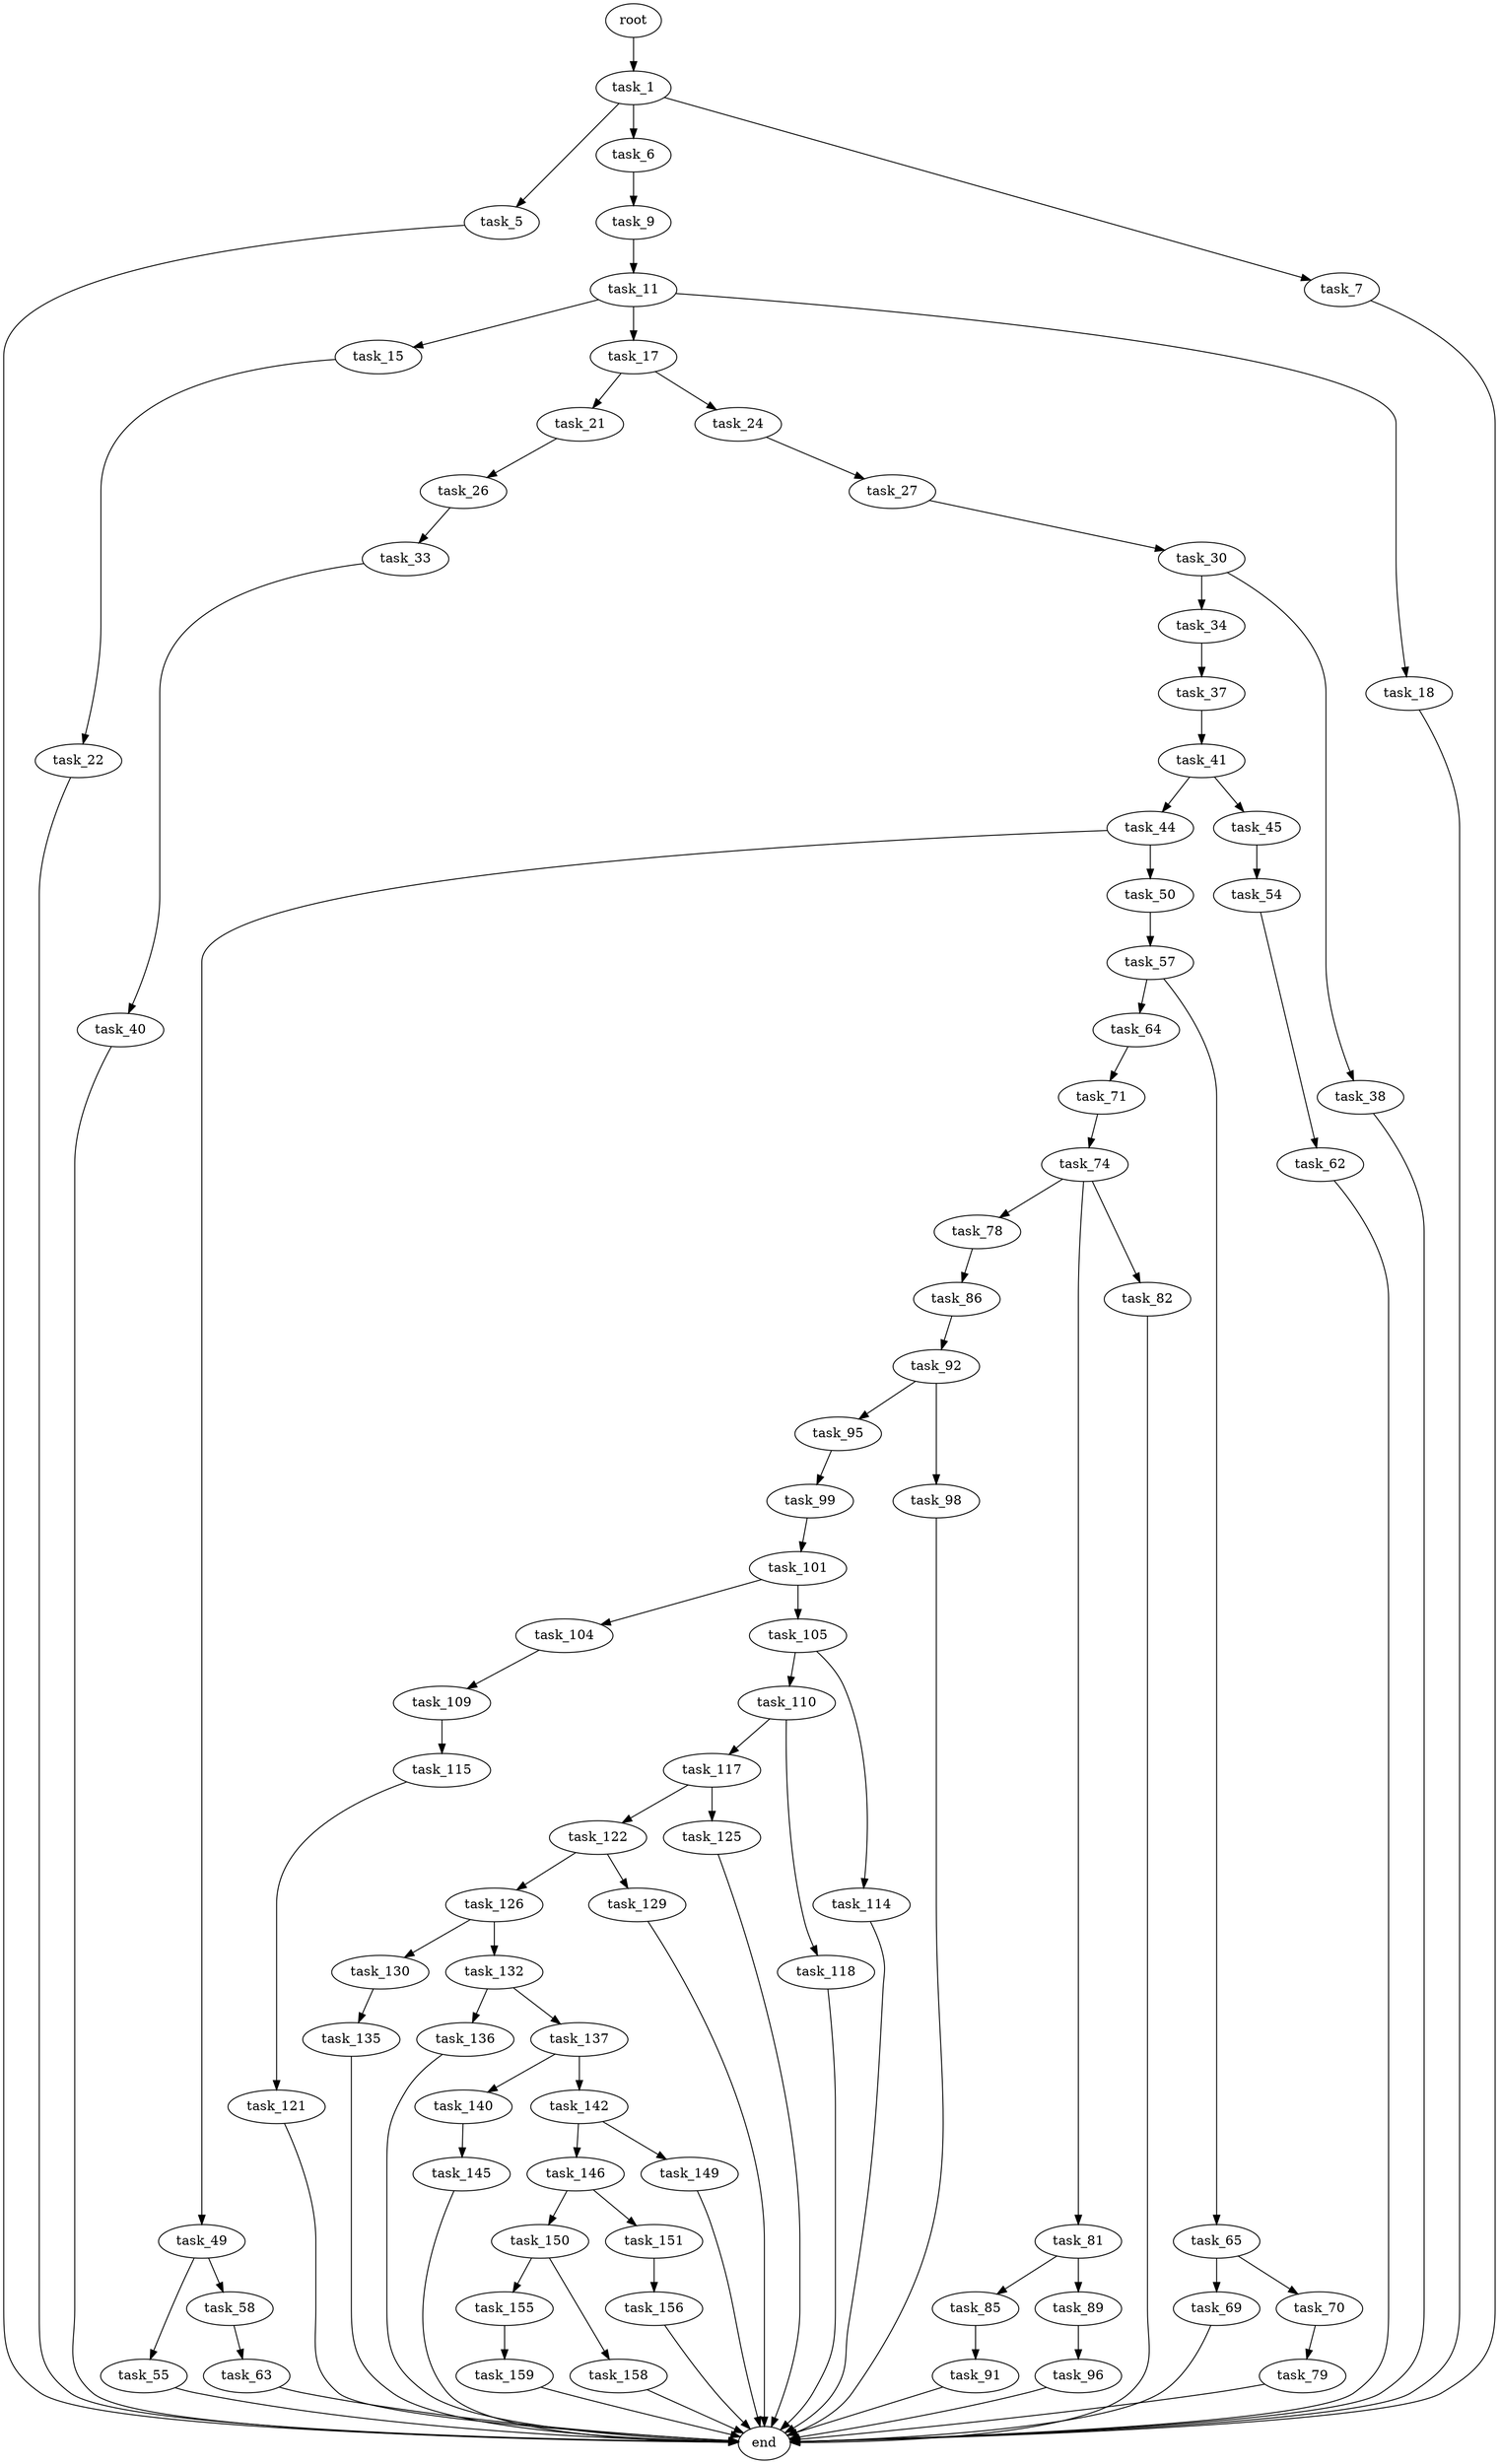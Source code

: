 digraph G {
  root [size="0.000000"];
  task_1 [size="1073741824000.000000"];
  task_5 [size="8487042348.000000"];
  task_6 [size="134217728000.000000"];
  task_7 [size="9343474774.000000"];
  task_9 [size="12260967913.000000"];
  task_11 [size="368293445632.000000"];
  task_15 [size="7213158954.000000"];
  task_17 [size="406511522721.000000"];
  task_18 [size="1073741824000.000000"];
  task_21 [size="31471033680.000000"];
  task_22 [size="368293445632.000000"];
  task_24 [size="231928233984.000000"];
  task_26 [size="10979626783.000000"];
  task_27 [size="37259729043.000000"];
  task_30 [size="708113639803.000000"];
  task_33 [size="40588874918.000000"];
  task_34 [size="368293445632.000000"];
  task_37 [size="40102967688.000000"];
  task_38 [size="8589934592.000000"];
  task_40 [size="1269775316172.000000"];
  task_41 [size="1168473187.000000"];
  task_44 [size="18299351549.000000"];
  task_45 [size="1073741824000.000000"];
  task_49 [size="8204630460.000000"];
  task_50 [size="1116554448456.000000"];
  task_54 [size="9428203745.000000"];
  task_55 [size="368293445632.000000"];
  task_57 [size="36671765290.000000"];
  task_58 [size="20966185298.000000"];
  task_62 [size="28991029248.000000"];
  task_63 [size="7236944978.000000"];
  task_64 [size="549755813888.000000"];
  task_65 [size="368293445632.000000"];
  task_69 [size="220910843410.000000"];
  task_70 [size="1777560414.000000"];
  task_71 [size="7063899331.000000"];
  task_74 [size="1073741824000.000000"];
  task_78 [size="1009447576.000000"];
  task_79 [size="29088382351.000000"];
  task_81 [size="368293445632.000000"];
  task_82 [size="15420956206.000000"];
  task_85 [size="139320766863.000000"];
  task_86 [size="1073741824000.000000"];
  task_89 [size="11986426055.000000"];
  task_91 [size="201817293321.000000"];
  task_92 [size="22257630281.000000"];
  task_95 [size="7744972120.000000"];
  task_96 [size="782757789696.000000"];
  task_98 [size="68719476736.000000"];
  task_99 [size="4915293703.000000"];
  task_101 [size="259874595779.000000"];
  task_104 [size="69871602544.000000"];
  task_105 [size="1143649680039.000000"];
  task_109 [size="7011008209.000000"];
  task_110 [size="5304533329.000000"];
  task_114 [size="7979927666.000000"];
  task_115 [size="2005749091.000000"];
  task_117 [size="5857574680.000000"];
  task_118 [size="35421227563.000000"];
  task_121 [size="298061446023.000000"];
  task_122 [size="549755813888.000000"];
  task_125 [size="782757789696.000000"];
  task_126 [size="134217728000.000000"];
  task_129 [size="385152353131.000000"];
  task_130 [size="1073741824000.000000"];
  task_132 [size="349285611490.000000"];
  task_135 [size="315985076990.000000"];
  task_136 [size="1133636178530.000000"];
  task_137 [size="1730590548.000000"];
  task_140 [size="9786941560.000000"];
  task_142 [size="1073741824000.000000"];
  task_145 [size="111625628588.000000"];
  task_146 [size="782757789696.000000"];
  task_149 [size="42143813036.000000"];
  task_150 [size="235210106859.000000"];
  task_151 [size="344255903724.000000"];
  task_155 [size="1487008985.000000"];
  task_156 [size="1073741824000.000000"];
  task_158 [size="26176872590.000000"];
  task_159 [size="28991029248.000000"];
  end [size="0.000000"];

  root -> task_1 [size="1.000000"];
  task_1 -> task_5 [size="838860800.000000"];
  task_1 -> task_6 [size="838860800.000000"];
  task_1 -> task_7 [size="838860800.000000"];
  task_5 -> end [size="1.000000"];
  task_6 -> task_9 [size="209715200.000000"];
  task_7 -> end [size="1.000000"];
  task_9 -> task_11 [size="301989888.000000"];
  task_11 -> task_15 [size="411041792.000000"];
  task_11 -> task_17 [size="411041792.000000"];
  task_11 -> task_18 [size="411041792.000000"];
  task_15 -> task_22 [size="134217728.000000"];
  task_17 -> task_21 [size="301989888.000000"];
  task_17 -> task_24 [size="301989888.000000"];
  task_18 -> end [size="1.000000"];
  task_21 -> task_26 [size="679477248.000000"];
  task_22 -> end [size="1.000000"];
  task_24 -> task_27 [size="301989888.000000"];
  task_26 -> task_33 [size="838860800.000000"];
  task_27 -> task_30 [size="838860800.000000"];
  task_30 -> task_34 [size="536870912.000000"];
  task_30 -> task_38 [size="536870912.000000"];
  task_33 -> task_40 [size="33554432.000000"];
  task_34 -> task_37 [size="411041792.000000"];
  task_37 -> task_41 [size="679477248.000000"];
  task_38 -> end [size="1.000000"];
  task_40 -> end [size="1.000000"];
  task_41 -> task_44 [size="33554432.000000"];
  task_41 -> task_45 [size="33554432.000000"];
  task_44 -> task_49 [size="33554432.000000"];
  task_44 -> task_50 [size="33554432.000000"];
  task_45 -> task_54 [size="838860800.000000"];
  task_49 -> task_55 [size="209715200.000000"];
  task_49 -> task_58 [size="209715200.000000"];
  task_50 -> task_57 [size="838860800.000000"];
  task_54 -> task_62 [size="301989888.000000"];
  task_55 -> end [size="1.000000"];
  task_57 -> task_64 [size="33554432.000000"];
  task_57 -> task_65 [size="33554432.000000"];
  task_58 -> task_63 [size="679477248.000000"];
  task_62 -> end [size="1.000000"];
  task_63 -> end [size="1.000000"];
  task_64 -> task_71 [size="536870912.000000"];
  task_65 -> task_69 [size="411041792.000000"];
  task_65 -> task_70 [size="411041792.000000"];
  task_69 -> end [size="1.000000"];
  task_70 -> task_79 [size="209715200.000000"];
  task_71 -> task_74 [size="209715200.000000"];
  task_74 -> task_78 [size="838860800.000000"];
  task_74 -> task_81 [size="838860800.000000"];
  task_74 -> task_82 [size="838860800.000000"];
  task_78 -> task_86 [size="33554432.000000"];
  task_79 -> end [size="1.000000"];
  task_81 -> task_85 [size="411041792.000000"];
  task_81 -> task_89 [size="411041792.000000"];
  task_82 -> end [size="1.000000"];
  task_85 -> task_91 [size="301989888.000000"];
  task_86 -> task_92 [size="838860800.000000"];
  task_89 -> task_96 [size="209715200.000000"];
  task_91 -> end [size="1.000000"];
  task_92 -> task_95 [size="33554432.000000"];
  task_92 -> task_98 [size="33554432.000000"];
  task_95 -> task_99 [size="301989888.000000"];
  task_96 -> end [size="1.000000"];
  task_98 -> end [size="1.000000"];
  task_99 -> task_101 [size="301989888.000000"];
  task_101 -> task_104 [size="209715200.000000"];
  task_101 -> task_105 [size="209715200.000000"];
  task_104 -> task_109 [size="209715200.000000"];
  task_105 -> task_110 [size="838860800.000000"];
  task_105 -> task_114 [size="838860800.000000"];
  task_109 -> task_115 [size="134217728.000000"];
  task_110 -> task_117 [size="209715200.000000"];
  task_110 -> task_118 [size="209715200.000000"];
  task_114 -> end [size="1.000000"];
  task_115 -> task_121 [size="75497472.000000"];
  task_117 -> task_122 [size="134217728.000000"];
  task_117 -> task_125 [size="134217728.000000"];
  task_118 -> end [size="1.000000"];
  task_121 -> end [size="1.000000"];
  task_122 -> task_126 [size="536870912.000000"];
  task_122 -> task_129 [size="536870912.000000"];
  task_125 -> end [size="1.000000"];
  task_126 -> task_130 [size="209715200.000000"];
  task_126 -> task_132 [size="209715200.000000"];
  task_129 -> end [size="1.000000"];
  task_130 -> task_135 [size="838860800.000000"];
  task_132 -> task_136 [size="411041792.000000"];
  task_132 -> task_137 [size="411041792.000000"];
  task_135 -> end [size="1.000000"];
  task_136 -> end [size="1.000000"];
  task_137 -> task_140 [size="75497472.000000"];
  task_137 -> task_142 [size="75497472.000000"];
  task_140 -> task_145 [size="838860800.000000"];
  task_142 -> task_146 [size="838860800.000000"];
  task_142 -> task_149 [size="838860800.000000"];
  task_145 -> end [size="1.000000"];
  task_146 -> task_150 [size="679477248.000000"];
  task_146 -> task_151 [size="679477248.000000"];
  task_149 -> end [size="1.000000"];
  task_150 -> task_155 [size="411041792.000000"];
  task_150 -> task_158 [size="411041792.000000"];
  task_151 -> task_156 [size="679477248.000000"];
  task_155 -> task_159 [size="33554432.000000"];
  task_156 -> end [size="1.000000"];
  task_158 -> end [size="1.000000"];
  task_159 -> end [size="1.000000"];
}
